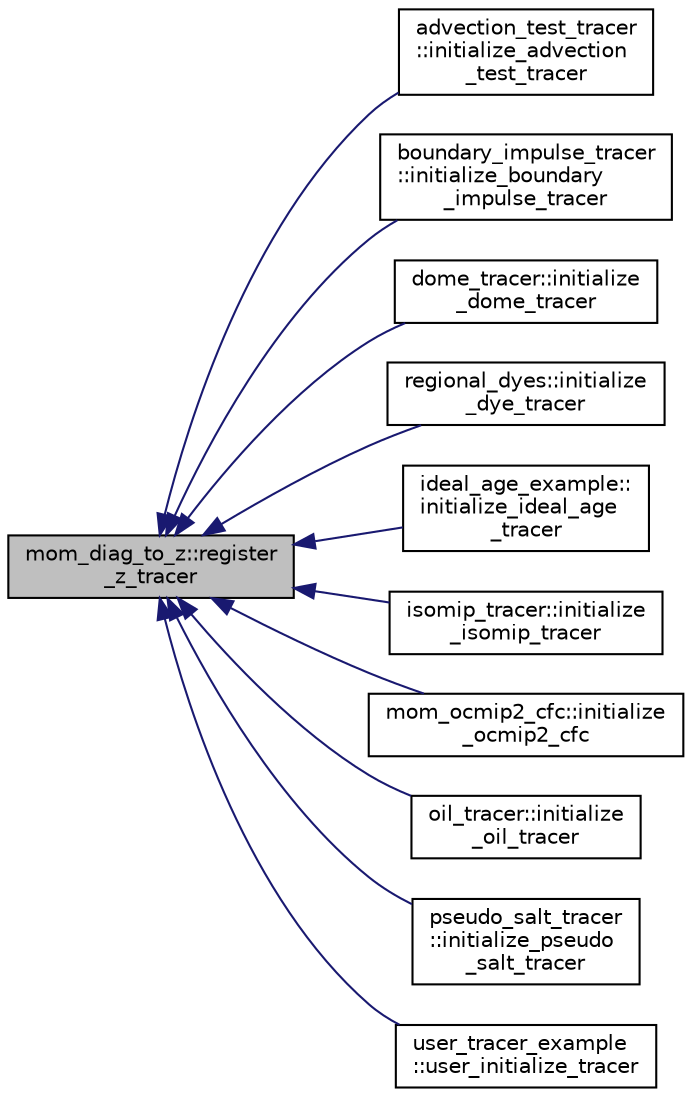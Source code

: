 digraph "mom_diag_to_z::register_z_tracer"
{
 // INTERACTIVE_SVG=YES
  edge [fontname="Helvetica",fontsize="10",labelfontname="Helvetica",labelfontsize="10"];
  node [fontname="Helvetica",fontsize="10",shape=record];
  rankdir="LR";
  Node80 [label="mom_diag_to_z::register\l_z_tracer",height=0.2,width=0.4,color="black", fillcolor="grey75", style="filled", fontcolor="black"];
  Node80 -> Node81 [dir="back",color="midnightblue",fontsize="10",style="solid",fontname="Helvetica"];
  Node81 [label="advection_test_tracer\l::initialize_advection\l_test_tracer",height=0.2,width=0.4,color="black", fillcolor="white", style="filled",URL="$namespaceadvection__test__tracer.html#adad96933565e1ee601662052ad3f6943"];
  Node80 -> Node82 [dir="back",color="midnightblue",fontsize="10",style="solid",fontname="Helvetica"];
  Node82 [label="boundary_impulse_tracer\l::initialize_boundary\l_impulse_tracer",height=0.2,width=0.4,color="black", fillcolor="white", style="filled",URL="$namespaceboundary__impulse__tracer.html#a3e9d605e0a7bed7bb6028cb916ded161",tooltip="Initialize tracer from restart or set to 1 at surface to initialize. "];
  Node80 -> Node83 [dir="back",color="midnightblue",fontsize="10",style="solid",fontname="Helvetica"];
  Node83 [label="dome_tracer::initialize\l_dome_tracer",height=0.2,width=0.4,color="black", fillcolor="white", style="filled",URL="$namespacedome__tracer.html#acbbc86d4dbc4997c0cd55aa498d2c668"];
  Node80 -> Node84 [dir="back",color="midnightblue",fontsize="10",style="solid",fontname="Helvetica"];
  Node84 [label="regional_dyes::initialize\l_dye_tracer",height=0.2,width=0.4,color="black", fillcolor="white", style="filled",URL="$namespaceregional__dyes.html#aeef37afe2f348fc7d94fe977d74d6d0b"];
  Node80 -> Node85 [dir="back",color="midnightblue",fontsize="10",style="solid",fontname="Helvetica"];
  Node85 [label="ideal_age_example::\linitialize_ideal_age\l_tracer",height=0.2,width=0.4,color="black", fillcolor="white", style="filled",URL="$namespaceideal__age__example.html#abec4db7c44f7a6d5c891a6d8a17a99b3"];
  Node80 -> Node86 [dir="back",color="midnightblue",fontsize="10",style="solid",fontname="Helvetica"];
  Node86 [label="isomip_tracer::initialize\l_isomip_tracer",height=0.2,width=0.4,color="black", fillcolor="white", style="filled",URL="$namespaceisomip__tracer.html#a6083b2b081277f46013d9a22b32b7741",tooltip="Initializes the NTR tracer fields in tr(:,:,:,:) "];
  Node80 -> Node87 [dir="back",color="midnightblue",fontsize="10",style="solid",fontname="Helvetica"];
  Node87 [label="mom_ocmip2_cfc::initialize\l_ocmip2_cfc",height=0.2,width=0.4,color="black", fillcolor="white", style="filled",URL="$namespacemom__ocmip2__cfc.html#a0c916b2f0835bd79002803f246d2ef49",tooltip="This subroutine initializes the NTR tracer fields in tr(:,:,:,:) and it sets up the tracer output..."];
  Node80 -> Node88 [dir="back",color="midnightblue",fontsize="10",style="solid",fontname="Helvetica"];
  Node88 [label="oil_tracer::initialize\l_oil_tracer",height=0.2,width=0.4,color="black", fillcolor="white", style="filled",URL="$namespaceoil__tracer.html#a2bb5dd516d506706c1e67e1206e389b5"];
  Node80 -> Node89 [dir="back",color="midnightblue",fontsize="10",style="solid",fontname="Helvetica"];
  Node89 [label="pseudo_salt_tracer\l::initialize_pseudo\l_salt_tracer",height=0.2,width=0.4,color="black", fillcolor="white", style="filled",URL="$namespacepseudo__salt__tracer.html#adaef10fff7bd433eab35152075b3f166"];
  Node80 -> Node90 [dir="back",color="midnightblue",fontsize="10",style="solid",fontname="Helvetica"];
  Node90 [label="user_tracer_example\l::user_initialize_tracer",height=0.2,width=0.4,color="black", fillcolor="white", style="filled",URL="$namespaceuser__tracer__example.html#a16d417b6068f44605caf3573bf5f4de9"];
}
